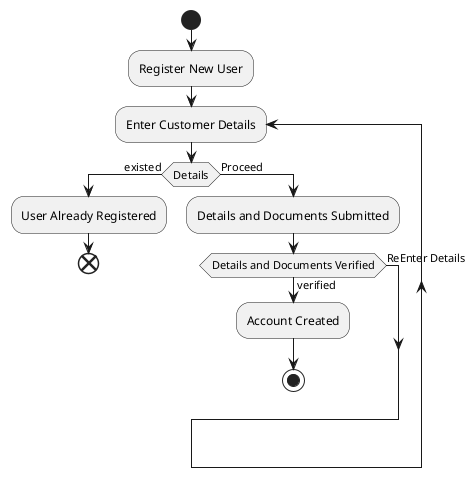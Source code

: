 @startuml
start
:Register New User;
repeat :Enter Customer Details;
if (Details) then (existed)
:User Already Registered;
end
else (Proceed)
:Details and Documents Submitted;
if (Details and Documents Verified) then (verified)
:Account Created;
stop
else (ReEnter Details)


@enduml
